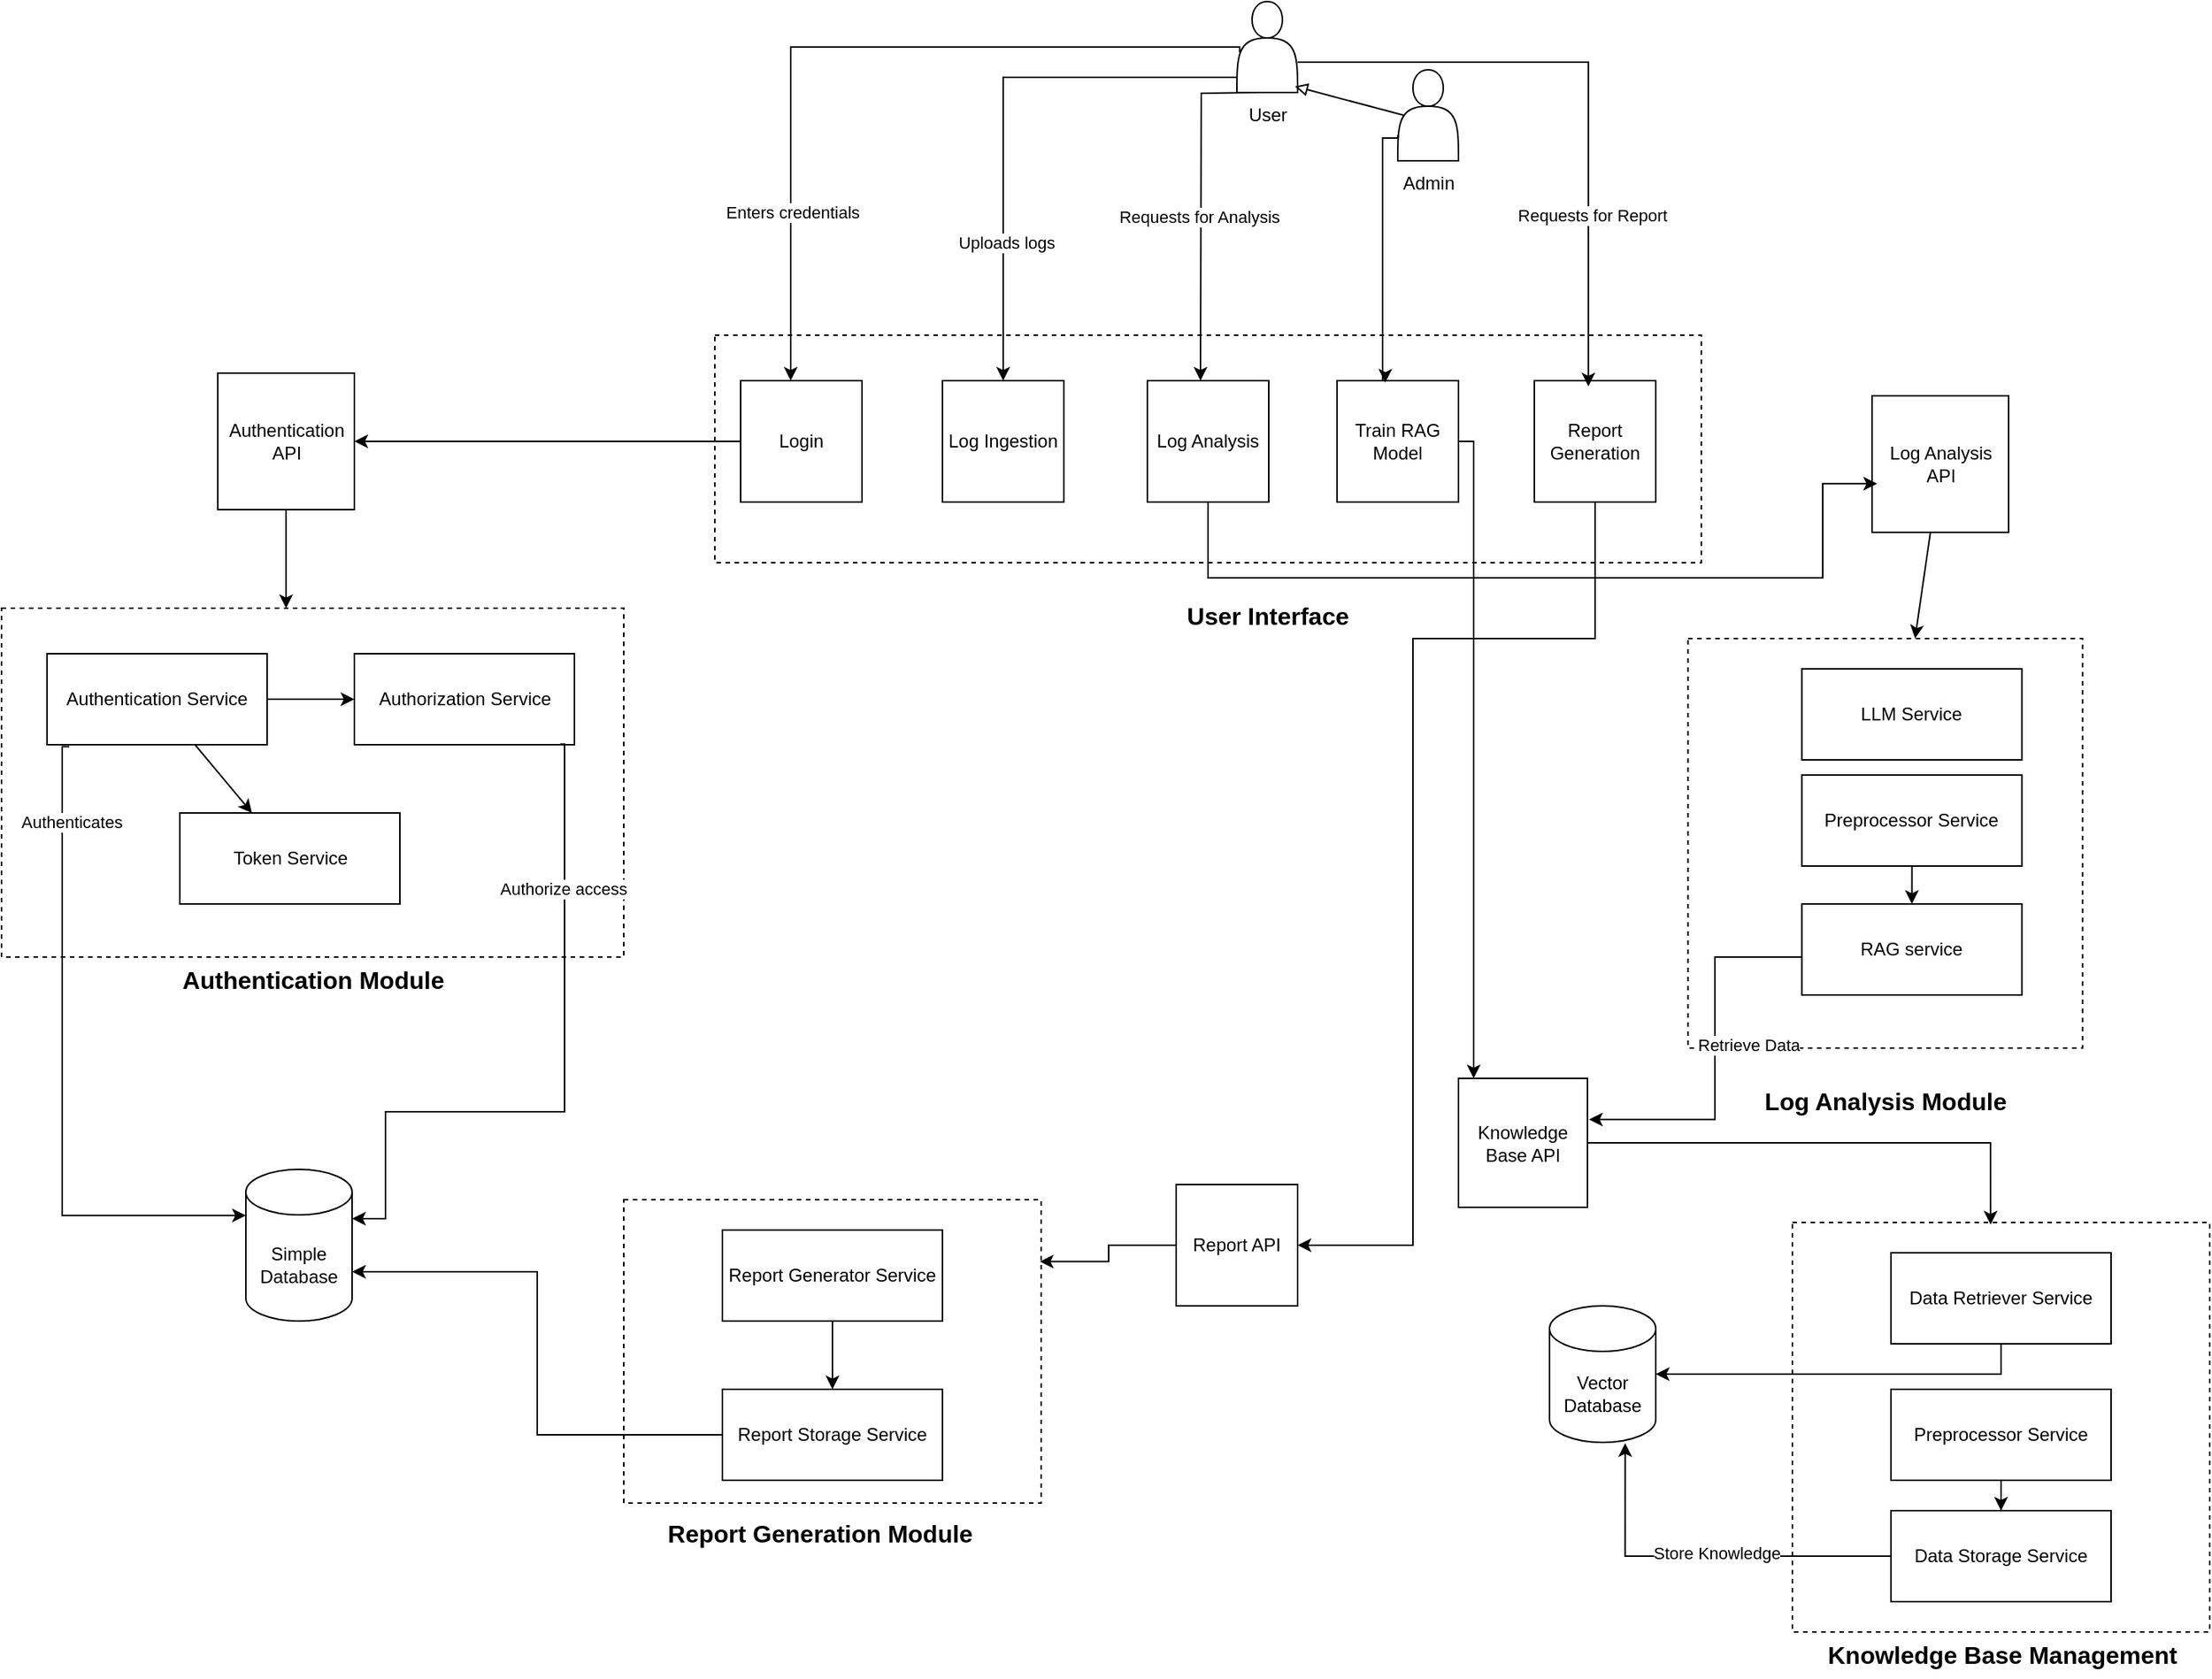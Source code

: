 <mxfile version="24.8.0">
  <diagram name="Page-1" id="b5b7bab2-c9e2-2cf4-8b2a-24fd1a2a6d21">
    <mxGraphModel dx="2020" dy="2199" grid="1" gridSize="10" guides="1" tooltips="1" connect="1" arrows="1" fold="1" page="1" pageScale="1" pageWidth="827" pageHeight="1169" background="none" math="0" shadow="0">
      <root>
        <mxCell id="0" />
        <mxCell id="1" parent="0" />
        <mxCell id="0i-WIrOZXEJ-8GbSzlXk-1" value="" style="shape=actor;whiteSpace=wrap;html=1;" vertex="1" parent="1">
          <mxGeometry x="1260" y="35" width="40" height="60" as="geometry" />
        </mxCell>
        <mxCell id="MF6BGkH-9MjLbZ4tBDWj-55" value="" style="rounded=0;whiteSpace=wrap;html=1;dashed=1;" parent="1" vertex="1">
          <mxGeometry x="810" y="210" width="650" height="150" as="geometry" />
        </mxCell>
        <mxCell id="MF6BGkH-9MjLbZ4tBDWj-2" value="" style="rounded=0;whiteSpace=wrap;html=1;dashed=1;" parent="1" vertex="1">
          <mxGeometry x="340" y="390" width="410" height="230" as="geometry" />
        </mxCell>
        <mxCell id="MF6BGkH-9MjLbZ4tBDWj-108" style="edgeStyle=orthogonalEdgeStyle;rounded=0;orthogonalLoop=1;jettySize=auto;html=1;" parent="1" edge="1">
          <mxGeometry relative="1" as="geometry">
            <mxPoint x="1169" y="50.0" as="sourcePoint" />
            <mxPoint x="1130" y="240.0" as="targetPoint" />
          </mxGeometry>
        </mxCell>
        <mxCell id="dUP108RuIQKyTWB3CHYb-3" value="Requests for Analysis" style="edgeLabel;html=1;align=center;verticalAlign=middle;resizable=0;points=[];" parent="MF6BGkH-9MjLbZ4tBDWj-108" vertex="1" connectable="0">
          <mxGeometry x="0.054" y="-2" relative="1" as="geometry">
            <mxPoint as="offset" />
          </mxGeometry>
        </mxCell>
        <mxCell id="MF6BGkH-9MjLbZ4tBDWj-4" value="" style="shape=actor;whiteSpace=wrap;html=1;" parent="1" vertex="1">
          <mxGeometry x="1154" y="-10" width="40" height="60" as="geometry" />
        </mxCell>
        <mxCell id="MF6BGkH-9MjLbZ4tBDWj-5" value="User" style="text;html=1;align=center;verticalAlign=middle;resizable=0;points=[];autosize=1;strokeColor=none;fillColor=none;" parent="1" vertex="1">
          <mxGeometry x="1149" y="50" width="50" height="30" as="geometry" />
        </mxCell>
        <mxCell id="MF6BGkH-9MjLbZ4tBDWj-9" value="&lt;b&gt;&lt;font style=&quot;font-size: 16px;&quot;&gt;Authentication Module&lt;/font&gt;&lt;/b&gt;" style="text;html=1;align=center;verticalAlign=middle;resizable=0;points=[];autosize=1;strokeColor=none;fillColor=none;" parent="1" vertex="1">
          <mxGeometry x="445" y="620" width="200" height="30" as="geometry" />
        </mxCell>
        <mxCell id="MF6BGkH-9MjLbZ4tBDWj-50" style="edgeStyle=orthogonalEdgeStyle;rounded=0;orthogonalLoop=1;jettySize=auto;html=1;" parent="1" source="MF6BGkH-9MjLbZ4tBDWj-21" target="MF6BGkH-9MjLbZ4tBDWj-2" edge="1">
          <mxGeometry relative="1" as="geometry">
            <Array as="points">
              <mxPoint x="530" y="290" />
            </Array>
          </mxGeometry>
        </mxCell>
        <mxCell id="MF6BGkH-9MjLbZ4tBDWj-21" value="Authentication API" style="whiteSpace=wrap;html=1;aspect=fixed;" parent="1" vertex="1">
          <mxGeometry x="482.5" y="235" width="90" height="90" as="geometry" />
        </mxCell>
        <mxCell id="MF6BGkH-9MjLbZ4tBDWj-24" value="Authorization Service" style="rounded=0;whiteSpace=wrap;html=1;" parent="1" vertex="1">
          <mxGeometry x="572.5" y="420" width="145" height="60" as="geometry" />
        </mxCell>
        <mxCell id="MF6BGkH-9MjLbZ4tBDWj-29" style="edgeStyle=orthogonalEdgeStyle;rounded=0;orthogonalLoop=1;jettySize=auto;html=1;" parent="1" source="MF6BGkH-9MjLbZ4tBDWj-26" target="MF6BGkH-9MjLbZ4tBDWj-24" edge="1">
          <mxGeometry relative="1" as="geometry" />
        </mxCell>
        <mxCell id="MF6BGkH-9MjLbZ4tBDWj-44" style="edgeStyle=orthogonalEdgeStyle;rounded=0;orthogonalLoop=1;jettySize=auto;html=1;entryX=0;entryY=0;entryDx=0;entryDy=32.5;entryPerimeter=0;exitX=0.101;exitY=1.021;exitDx=0;exitDy=0;exitPerimeter=0;" parent="1" source="MF6BGkH-9MjLbZ4tBDWj-26" edge="1">
          <mxGeometry relative="1" as="geometry">
            <mxPoint x="380" y="360" as="sourcePoint" />
            <mxPoint x="501" y="790.4" as="targetPoint" />
            <Array as="points">
              <mxPoint x="380" y="481" />
              <mxPoint x="380" y="790" />
            </Array>
          </mxGeometry>
        </mxCell>
        <mxCell id="MF6BGkH-9MjLbZ4tBDWj-46" value="Authenticates" style="edgeLabel;html=1;align=center;verticalAlign=middle;resizable=0;points=[];" parent="MF6BGkH-9MjLbZ4tBDWj-44" vertex="1" connectable="0">
          <mxGeometry x="-0.386" y="-1" relative="1" as="geometry">
            <mxPoint x="7" y="-79" as="offset" />
          </mxGeometry>
        </mxCell>
        <mxCell id="MF6BGkH-9MjLbZ4tBDWj-82" style="rounded=0;orthogonalLoop=1;jettySize=auto;html=1;" parent="1" source="MF6BGkH-9MjLbZ4tBDWj-26" target="MF6BGkH-9MjLbZ4tBDWj-31" edge="1">
          <mxGeometry relative="1" as="geometry" />
        </mxCell>
        <mxCell id="MF6BGkH-9MjLbZ4tBDWj-26" value="Authentication Service" style="rounded=0;whiteSpace=wrap;html=1;" parent="1" vertex="1">
          <mxGeometry x="370" y="420" width="145" height="60" as="geometry" />
        </mxCell>
        <mxCell id="MF6BGkH-9MjLbZ4tBDWj-31" value="Token Service" style="rounded=0;whiteSpace=wrap;html=1;" parent="1" vertex="1">
          <mxGeometry x="457.5" y="525" width="145" height="60" as="geometry" />
        </mxCell>
        <mxCell id="MF6BGkH-9MjLbZ4tBDWj-36" value="Simple Database" style="shape=cylinder3;whiteSpace=wrap;html=1;boundedLbl=1;backgroundOutline=1;size=15;" parent="1" vertex="1">
          <mxGeometry x="501" y="760" width="70" height="100" as="geometry" />
        </mxCell>
        <mxCell id="MF6BGkH-9MjLbZ4tBDWj-45" style="edgeStyle=orthogonalEdgeStyle;rounded=0;orthogonalLoop=1;jettySize=auto;html=1;entryX=1;entryY=0;entryDx=0;entryDy=32.5;entryPerimeter=0;exitX=0.935;exitY=0.993;exitDx=0;exitDy=0;exitPerimeter=0;" parent="1" source="MF6BGkH-9MjLbZ4tBDWj-24" target="MF6BGkH-9MjLbZ4tBDWj-36" edge="1">
          <mxGeometry relative="1" as="geometry">
            <mxPoint x="711" y="320" as="sourcePoint" />
            <mxPoint x="592.99" y="771.8" as="targetPoint" />
            <Array as="points">
              <mxPoint x="711" y="480" />
              <mxPoint x="711" y="722" />
              <mxPoint x="593" y="722" />
              <mxPoint x="593" y="792" />
            </Array>
          </mxGeometry>
        </mxCell>
        <mxCell id="MF6BGkH-9MjLbZ4tBDWj-47" value="Authorize access" style="edgeLabel;html=1;align=center;verticalAlign=middle;resizable=0;points=[];" parent="MF6BGkH-9MjLbZ4tBDWj-45" vertex="1" connectable="0">
          <mxGeometry x="-0.625" y="-1" relative="1" as="geometry">
            <mxPoint y="13" as="offset" />
          </mxGeometry>
        </mxCell>
        <mxCell id="MF6BGkH-9MjLbZ4tBDWj-57" value="Log Ingestion" style="whiteSpace=wrap;html=1;aspect=fixed;" parent="1" vertex="1">
          <mxGeometry x="960" y="240" width="80" height="80" as="geometry" />
        </mxCell>
        <mxCell id="MF6BGkH-9MjLbZ4tBDWj-70" style="edgeStyle=orthogonalEdgeStyle;rounded=0;orthogonalLoop=1;jettySize=auto;html=1;entryX=1;entryY=0.5;entryDx=0;entryDy=0;" parent="1" source="MF6BGkH-9MjLbZ4tBDWj-58" target="MF6BGkH-9MjLbZ4tBDWj-21" edge="1">
          <mxGeometry relative="1" as="geometry" />
        </mxCell>
        <mxCell id="MF6BGkH-9MjLbZ4tBDWj-58" value="Login" style="whiteSpace=wrap;html=1;aspect=fixed;" parent="1" vertex="1">
          <mxGeometry x="827" y="240" width="80" height="80" as="geometry" />
        </mxCell>
        <mxCell id="MF6BGkH-9MjLbZ4tBDWj-65" style="edgeStyle=orthogonalEdgeStyle;rounded=0;orthogonalLoop=1;jettySize=auto;html=1;exitX=0.046;exitY=0.558;exitDx=0;exitDy=0;exitPerimeter=0;" parent="1" source="MF6BGkH-9MjLbZ4tBDWj-4" target="MF6BGkH-9MjLbZ4tBDWj-58" edge="1">
          <mxGeometry relative="1" as="geometry">
            <Array as="points">
              <mxPoint x="1156" y="20" />
              <mxPoint x="860" y="20" />
            </Array>
          </mxGeometry>
        </mxCell>
        <mxCell id="MF6BGkH-9MjLbZ4tBDWj-66" value="Enters credentials" style="edgeLabel;html=1;align=center;verticalAlign=middle;resizable=0;points=[];" parent="MF6BGkH-9MjLbZ4tBDWj-65" vertex="1" connectable="0">
          <mxGeometry x="0.572" y="1" relative="1" as="geometry">
            <mxPoint as="offset" />
          </mxGeometry>
        </mxCell>
        <mxCell id="MF6BGkH-9MjLbZ4tBDWj-68" style="edgeStyle=orthogonalEdgeStyle;rounded=0;orthogonalLoop=1;jettySize=auto;html=1;" parent="1" source="MF6BGkH-9MjLbZ4tBDWj-4" target="MF6BGkH-9MjLbZ4tBDWj-57" edge="1">
          <mxGeometry relative="1" as="geometry">
            <Array as="points">
              <mxPoint x="1000" y="40" />
            </Array>
          </mxGeometry>
        </mxCell>
        <mxCell id="MF6BGkH-9MjLbZ4tBDWj-69" value="Uploads logs" style="edgeLabel;html=1;align=center;verticalAlign=middle;resizable=0;points=[];" parent="MF6BGkH-9MjLbZ4tBDWj-68" vertex="1" connectable="0">
          <mxGeometry x="0.482" y="2" relative="1" as="geometry">
            <mxPoint as="offset" />
          </mxGeometry>
        </mxCell>
        <mxCell id="MF6BGkH-9MjLbZ4tBDWj-54" value="&lt;font style=&quot;font-size: 16px;&quot;&gt;&lt;b&gt;User Interface&lt;/b&gt;&lt;/font&gt;" style="text;html=1;align=center;verticalAlign=middle;resizable=0;points=[];autosize=1;strokeColor=none;fillColor=none;" parent="1" vertex="1">
          <mxGeometry x="1109" y="380" width="130" height="30" as="geometry" />
        </mxCell>
        <mxCell id="MF6BGkH-9MjLbZ4tBDWj-94" value="" style="rounded=0;whiteSpace=wrap;html=1;dashed=1;" parent="1" vertex="1">
          <mxGeometry x="1451.25" y="410" width="260" height="270" as="geometry" />
        </mxCell>
        <mxCell id="MF6BGkH-9MjLbZ4tBDWj-117" style="edgeStyle=orthogonalEdgeStyle;rounded=0;orthogonalLoop=1;jettySize=auto;html=1;entryX=1.012;entryY=0.319;entryDx=0;entryDy=0;entryPerimeter=0;" parent="1" target="MF6BGkH-9MjLbZ4tBDWj-115" edge="1" source="MF6BGkH-9MjLbZ4tBDWj-98">
          <mxGeometry relative="1" as="geometry">
            <mxPoint x="1521.25" y="535.019" as="sourcePoint" />
            <mxPoint x="1468.76" y="711.615" as="targetPoint" />
            <Array as="points">
              <mxPoint x="1469" y="620" />
              <mxPoint x="1469" y="727" />
            </Array>
          </mxGeometry>
        </mxCell>
        <mxCell id="MF6BGkH-9MjLbZ4tBDWj-121" value="Retrieve Data" style="edgeLabel;html=1;align=center;verticalAlign=middle;resizable=0;points=[];" parent="MF6BGkH-9MjLbZ4tBDWj-117" vertex="1" connectable="0">
          <mxGeometry x="0.068" y="2" relative="1" as="geometry">
            <mxPoint x="20" y="-17" as="offset" />
          </mxGeometry>
        </mxCell>
        <mxCell id="MF6BGkH-9MjLbZ4tBDWj-98" value="RAG service" style="rounded=0;whiteSpace=wrap;html=1;" parent="1" vertex="1">
          <mxGeometry x="1526.25" y="585" width="145" height="60" as="geometry" />
        </mxCell>
        <mxCell id="MF6BGkH-9MjLbZ4tBDWj-100" value="&lt;b&gt;&lt;font style=&quot;font-size: 16px;&quot;&gt;Log Analysis Module&lt;/font&gt;&lt;/b&gt;" style="text;html=1;align=center;verticalAlign=middle;resizable=0;points=[];autosize=1;strokeColor=none;fillColor=none;" parent="1" vertex="1">
          <mxGeometry x="1491.25" y="700" width="180" height="30" as="geometry" />
        </mxCell>
        <mxCell id="MF6BGkH-9MjLbZ4tBDWj-105" style="rounded=0;orthogonalLoop=1;jettySize=auto;html=1;" parent="1" source="MF6BGkH-9MjLbZ4tBDWj-101" target="MF6BGkH-9MjLbZ4tBDWj-94" edge="1">
          <mxGeometry relative="1" as="geometry" />
        </mxCell>
        <mxCell id="MF6BGkH-9MjLbZ4tBDWj-101" value="Log Analysis API" style="whiteSpace=wrap;html=1;aspect=fixed;" parent="1" vertex="1">
          <mxGeometry x="1572.5" y="249.97" width="90" height="90" as="geometry" />
        </mxCell>
        <mxCell id="MF6BGkH-9MjLbZ4tBDWj-106" value="Log Analysis" style="whiteSpace=wrap;html=1;aspect=fixed;" parent="1" vertex="1">
          <mxGeometry x="1095" y="240" width="80" height="80" as="geometry" />
        </mxCell>
        <mxCell id="MF6BGkH-9MjLbZ4tBDWj-110" value="" style="rounded=0;whiteSpace=wrap;html=1;dashed=1;" parent="1" vertex="1">
          <mxGeometry x="1520" y="795" width="275" height="270" as="geometry" />
        </mxCell>
        <mxCell id="MF6BGkH-9MjLbZ4tBDWj-118" style="edgeStyle=orthogonalEdgeStyle;rounded=0;orthogonalLoop=1;jettySize=auto;html=1;" parent="1" source="MF6BGkH-9MjLbZ4tBDWj-111" target="MF6BGkH-9MjLbZ4tBDWj-113" edge="1">
          <mxGeometry relative="1" as="geometry">
            <Array as="points">
              <mxPoint x="1657" y="895" />
            </Array>
          </mxGeometry>
        </mxCell>
        <mxCell id="MF6BGkH-9MjLbZ4tBDWj-111" value="Data Retriever Service" style="rounded=0;whiteSpace=wrap;html=1;" parent="1" vertex="1">
          <mxGeometry x="1585" y="815" width="145" height="60" as="geometry" />
        </mxCell>
        <mxCell id="MF6BGkH-9MjLbZ4tBDWj-112" value="&lt;b&gt;&lt;font style=&quot;font-size: 16px;&quot;&gt;Knowledge Base Management&lt;/font&gt;&lt;/b&gt;" style="text;html=1;align=center;verticalAlign=middle;resizable=0;points=[];autosize=1;strokeColor=none;fillColor=none;" parent="1" vertex="1">
          <mxGeometry x="1532.5" y="1065" width="250" height="30" as="geometry" />
        </mxCell>
        <mxCell id="MF6BGkH-9MjLbZ4tBDWj-113" value="Vector Database" style="shape=cylinder3;whiteSpace=wrap;html=1;boundedLbl=1;backgroundOutline=1;size=15;" parent="1" vertex="1">
          <mxGeometry x="1360" y="850" width="70" height="90" as="geometry" />
        </mxCell>
        <mxCell id="MF6BGkH-9MjLbZ4tBDWj-119" style="edgeStyle=orthogonalEdgeStyle;rounded=0;orthogonalLoop=1;jettySize=auto;html=1;entryX=0.475;entryY=0.005;entryDx=0;entryDy=0;entryPerimeter=0;" parent="1" source="MF6BGkH-9MjLbZ4tBDWj-115" target="MF6BGkH-9MjLbZ4tBDWj-110" edge="1">
          <mxGeometry relative="1" as="geometry">
            <mxPoint x="1390" y="740" as="sourcePoint" />
          </mxGeometry>
        </mxCell>
        <mxCell id="MF6BGkH-9MjLbZ4tBDWj-115" value="Knowledge Base API" style="whiteSpace=wrap;html=1;aspect=fixed;" parent="1" vertex="1">
          <mxGeometry x="1300" y="700" width="85" height="85" as="geometry" />
        </mxCell>
        <mxCell id="MF6BGkH-9MjLbZ4tBDWj-122" value="Data Storage Service" style="rounded=0;whiteSpace=wrap;html=1;" parent="1" vertex="1">
          <mxGeometry x="1585" y="985" width="145" height="60" as="geometry" />
        </mxCell>
        <mxCell id="MF6BGkH-9MjLbZ4tBDWj-125" style="edgeStyle=orthogonalEdgeStyle;rounded=0;orthogonalLoop=1;jettySize=auto;html=1;entryX=0.712;entryY=1.006;entryDx=0;entryDy=0;entryPerimeter=0;" parent="1" source="MF6BGkH-9MjLbZ4tBDWj-122" target="MF6BGkH-9MjLbZ4tBDWj-113" edge="1">
          <mxGeometry relative="1" as="geometry" />
        </mxCell>
        <mxCell id="MF6BGkH-9MjLbZ4tBDWj-126" value="Store Knowledge" style="edgeLabel;html=1;align=center;verticalAlign=middle;resizable=0;points=[];" parent="MF6BGkH-9MjLbZ4tBDWj-125" vertex="1" connectable="0">
          <mxGeometry x="-0.606" y="-1" relative="1" as="geometry">
            <mxPoint x="-66" y="-1" as="offset" />
          </mxGeometry>
        </mxCell>
        <mxCell id="dUP108RuIQKyTWB3CHYb-41" style="edgeStyle=orthogonalEdgeStyle;rounded=0;orthogonalLoop=1;jettySize=auto;html=1;entryX=0.5;entryY=0;entryDx=0;entryDy=0;" parent="MF6BGkH-9MjLbZ4tBDWj-125" edge="1">
          <mxGeometry relative="1" as="geometry">
            <mxPoint x="883.767" y="875" as="sourcePoint" />
            <mxPoint x="883.75" y="895" as="targetPoint" />
          </mxGeometry>
        </mxCell>
        <mxCell id="MF6BGkH-9MjLbZ4tBDWj-130" style="edgeStyle=orthogonalEdgeStyle;rounded=0;orthogonalLoop=1;jettySize=auto;html=1;" parent="1" source="MF6BGkH-9MjLbZ4tBDWj-127" edge="1">
          <mxGeometry relative="1" as="geometry">
            <mxPoint x="1310" y="700" as="targetPoint" />
            <Array as="points">
              <mxPoint x="1310" y="280" />
              <mxPoint x="1310" y="700" />
            </Array>
          </mxGeometry>
        </mxCell>
        <mxCell id="MF6BGkH-9MjLbZ4tBDWj-127" value="Train RAG Model" style="whiteSpace=wrap;html=1;aspect=fixed;" parent="1" vertex="1">
          <mxGeometry x="1220" y="240" width="80" height="80" as="geometry" />
        </mxCell>
        <mxCell id="MF6BGkH-9MjLbZ4tBDWj-133" style="edgeStyle=orthogonalEdgeStyle;rounded=0;orthogonalLoop=1;jettySize=auto;html=1;entryX=0.5;entryY=0;entryDx=0;entryDy=0;" parent="1" source="MF6BGkH-9MjLbZ4tBDWj-131" target="MF6BGkH-9MjLbZ4tBDWj-98" edge="1">
          <mxGeometry relative="1" as="geometry" />
        </mxCell>
        <mxCell id="MF6BGkH-9MjLbZ4tBDWj-131" value="Preprocessor Service" style="rounded=0;whiteSpace=wrap;html=1;" parent="1" vertex="1">
          <mxGeometry x="1526.25" y="500" width="145" height="60" as="geometry" />
        </mxCell>
        <mxCell id="MF6BGkH-9MjLbZ4tBDWj-138" style="edgeStyle=orthogonalEdgeStyle;rounded=0;orthogonalLoop=1;jettySize=auto;html=1;entryX=0.5;entryY=0;entryDx=0;entryDy=0;" parent="1" source="MF6BGkH-9MjLbZ4tBDWj-137" target="MF6BGkH-9MjLbZ4tBDWj-122" edge="1">
          <mxGeometry relative="1" as="geometry" />
        </mxCell>
        <mxCell id="MF6BGkH-9MjLbZ4tBDWj-137" value="Preprocessor Service" style="rounded=0;whiteSpace=wrap;html=1;" parent="1" vertex="1">
          <mxGeometry x="1585" y="905" width="145" height="60" as="geometry" />
        </mxCell>
        <mxCell id="dUP108RuIQKyTWB3CHYb-34" value="" style="edgeStyle=orthogonalEdgeStyle;rounded=0;orthogonalLoop=1;jettySize=auto;html=1;" parent="1" source="dUP108RuIQKyTWB3CHYb-13" target="dUP108RuIQKyTWB3CHYb-33" edge="1">
          <mxGeometry relative="1" as="geometry">
            <Array as="points">
              <mxPoint x="1390" y="410" />
              <mxPoint x="1270" y="410" />
              <mxPoint x="1270" y="810" />
              <mxPoint x="1114" y="810" />
            </Array>
          </mxGeometry>
        </mxCell>
        <mxCell id="dUP108RuIQKyTWB3CHYb-13" value="Report Generation" style="whiteSpace=wrap;html=1;aspect=fixed;" parent="1" vertex="1">
          <mxGeometry x="1350" y="240" width="80" height="80" as="geometry" />
        </mxCell>
        <mxCell id="dUP108RuIQKyTWB3CHYb-30" style="edgeStyle=orthogonalEdgeStyle;rounded=0;orthogonalLoop=1;jettySize=auto;html=1;entryX=0.037;entryY=0.644;entryDx=0;entryDy=0;entryPerimeter=0;" parent="1" source="MF6BGkH-9MjLbZ4tBDWj-106" target="MF6BGkH-9MjLbZ4tBDWj-101" edge="1">
          <mxGeometry relative="1" as="geometry">
            <Array as="points">
              <mxPoint x="1135" y="370" />
              <mxPoint x="1540" y="370" />
              <mxPoint x="1540" y="308" />
            </Array>
          </mxGeometry>
        </mxCell>
        <mxCell id="dUP108RuIQKyTWB3CHYb-22" style="edgeStyle=orthogonalEdgeStyle;rounded=0;orthogonalLoop=1;jettySize=auto;html=1;entryX=0.445;entryY=0.047;entryDx=0;entryDy=0;entryPerimeter=0;" parent="1" source="MF6BGkH-9MjLbZ4tBDWj-4" target="dUP108RuIQKyTWB3CHYb-13" edge="1">
          <mxGeometry relative="1" as="geometry">
            <Array as="points">
              <mxPoint x="1386" y="30" />
            </Array>
          </mxGeometry>
        </mxCell>
        <mxCell id="dUP108RuIQKyTWB3CHYb-26" value="Requests for Report" style="edgeLabel;html=1;align=center;verticalAlign=middle;resizable=0;points=[];" parent="dUP108RuIQKyTWB3CHYb-22" vertex="1" connectable="0">
          <mxGeometry x="0.44" y="2" relative="1" as="geometry">
            <mxPoint as="offset" />
          </mxGeometry>
        </mxCell>
        <mxCell id="dUP108RuIQKyTWB3CHYb-33" value="Report API" style="whiteSpace=wrap;html=1;aspect=fixed;" parent="1" vertex="1">
          <mxGeometry x="1114" y="770" width="80" height="80" as="geometry" />
        </mxCell>
        <mxCell id="dUP108RuIQKyTWB3CHYb-37" value="" style="rounded=0;whiteSpace=wrap;html=1;dashed=1;" parent="1" vertex="1">
          <mxGeometry x="750" y="780" width="275" height="200" as="geometry" />
        </mxCell>
        <mxCell id="dUP108RuIQKyTWB3CHYb-50" value="" style="edgeStyle=orthogonalEdgeStyle;rounded=0;orthogonalLoop=1;jettySize=auto;html=1;" parent="1" source="dUP108RuIQKyTWB3CHYb-38" target="dUP108RuIQKyTWB3CHYb-49" edge="1">
          <mxGeometry relative="1" as="geometry" />
        </mxCell>
        <mxCell id="dUP108RuIQKyTWB3CHYb-38" value="Report Generator Service" style="rounded=0;whiteSpace=wrap;html=1;" parent="1" vertex="1">
          <mxGeometry x="815" y="800" width="145" height="60" as="geometry" />
        </mxCell>
        <mxCell id="dUP108RuIQKyTWB3CHYb-39" value="&lt;b&gt;&lt;font style=&quot;font-size: 16px;&quot;&gt;Report Generation Module&lt;/font&gt;&lt;/b&gt;" style="text;html=1;align=center;verticalAlign=middle;resizable=0;points=[];autosize=1;strokeColor=none;fillColor=none;" parent="1" vertex="1">
          <mxGeometry x="768.75" y="985" width="220" height="30" as="geometry" />
        </mxCell>
        <mxCell id="dUP108RuIQKyTWB3CHYb-43" style="edgeStyle=orthogonalEdgeStyle;rounded=0;orthogonalLoop=1;jettySize=auto;html=1;entryX=0.997;entryY=0.204;entryDx=0;entryDy=0;entryPerimeter=0;" parent="1" source="dUP108RuIQKyTWB3CHYb-33" target="dUP108RuIQKyTWB3CHYb-37" edge="1">
          <mxGeometry relative="1" as="geometry" />
        </mxCell>
        <mxCell id="dUP108RuIQKyTWB3CHYb-49" value="Report Storage Service" style="rounded=0;whiteSpace=wrap;html=1;" parent="1" vertex="1">
          <mxGeometry x="815" y="905" width="145" height="60" as="geometry" />
        </mxCell>
        <mxCell id="dUP108RuIQKyTWB3CHYb-51" style="edgeStyle=orthogonalEdgeStyle;rounded=0;orthogonalLoop=1;jettySize=auto;html=1;entryX=1;entryY=0;entryDx=0;entryDy=67.5;entryPerimeter=0;" parent="1" source="dUP108RuIQKyTWB3CHYb-49" target="MF6BGkH-9MjLbZ4tBDWj-36" edge="1">
          <mxGeometry relative="1" as="geometry" />
        </mxCell>
        <mxCell id="0i-WIrOZXEJ-8GbSzlXk-3" value="Admin" style="text;html=1;align=center;verticalAlign=middle;resizable=0;points=[];autosize=1;strokeColor=none;fillColor=none;" vertex="1" parent="1">
          <mxGeometry x="1250" y="95" width="60" height="30" as="geometry" />
        </mxCell>
        <mxCell id="0i-WIrOZXEJ-8GbSzlXk-5" style="edgeStyle=orthogonalEdgeStyle;rounded=0;orthogonalLoop=1;jettySize=auto;html=1;entryX=0.396;entryY=0.016;entryDx=0;entryDy=0;entryPerimeter=0;exitX=0.003;exitY=0.715;exitDx=0;exitDy=0;exitPerimeter=0;" edge="1" parent="1" source="0i-WIrOZXEJ-8GbSzlXk-1" target="MF6BGkH-9MjLbZ4tBDWj-127">
          <mxGeometry relative="1" as="geometry">
            <mxPoint x="1276.04" y="94.76" as="sourcePoint" />
            <mxPoint x="1241.0" y="240" as="targetPoint" />
            <Array as="points">
              <mxPoint x="1260" y="80" />
              <mxPoint x="1250" y="80" />
              <mxPoint x="1250" y="240" />
              <mxPoint x="1252" y="240" />
            </Array>
          </mxGeometry>
        </mxCell>
        <mxCell id="0i-WIrOZXEJ-8GbSzlXk-10" value="" style="endArrow=block;endFill=0;html=1;rounded=0;exitX=0.1;exitY=0.5;exitDx=0;exitDy=0;exitPerimeter=0;" edge="1" parent="1" source="0i-WIrOZXEJ-8GbSzlXk-1">
          <mxGeometry width="160" relative="1" as="geometry">
            <mxPoint x="1260" y="46" as="sourcePoint" />
            <mxPoint x="1192.24" y="45.96" as="targetPoint" />
          </mxGeometry>
        </mxCell>
        <mxCell id="0i-WIrOZXEJ-8GbSzlXk-14" value="LLM Service" style="rounded=0;whiteSpace=wrap;html=1;" vertex="1" parent="1">
          <mxGeometry x="1526.25" y="430" width="145" height="60" as="geometry" />
        </mxCell>
      </root>
    </mxGraphModel>
  </diagram>
</mxfile>
